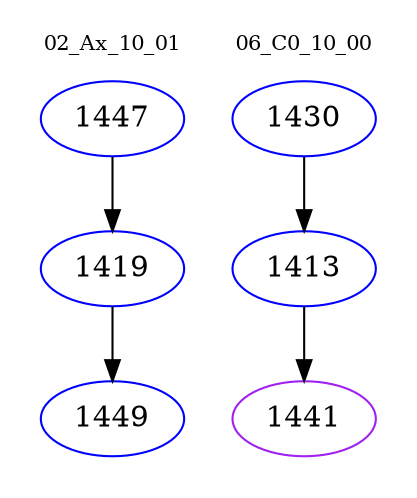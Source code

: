digraph{
subgraph cluster_0 {
color = white
label = "02_Ax_10_01";
fontsize=10;
T0_1447 [label="1447", color="blue"]
T0_1447 -> T0_1419 [color="black"]
T0_1419 [label="1419", color="blue"]
T0_1419 -> T0_1449 [color="black"]
T0_1449 [label="1449", color="blue"]
}
subgraph cluster_1 {
color = white
label = "06_C0_10_00";
fontsize=10;
T1_1430 [label="1430", color="blue"]
T1_1430 -> T1_1413 [color="black"]
T1_1413 [label="1413", color="blue"]
T1_1413 -> T1_1441 [color="black"]
T1_1441 [label="1441", color="purple"]
}
}
